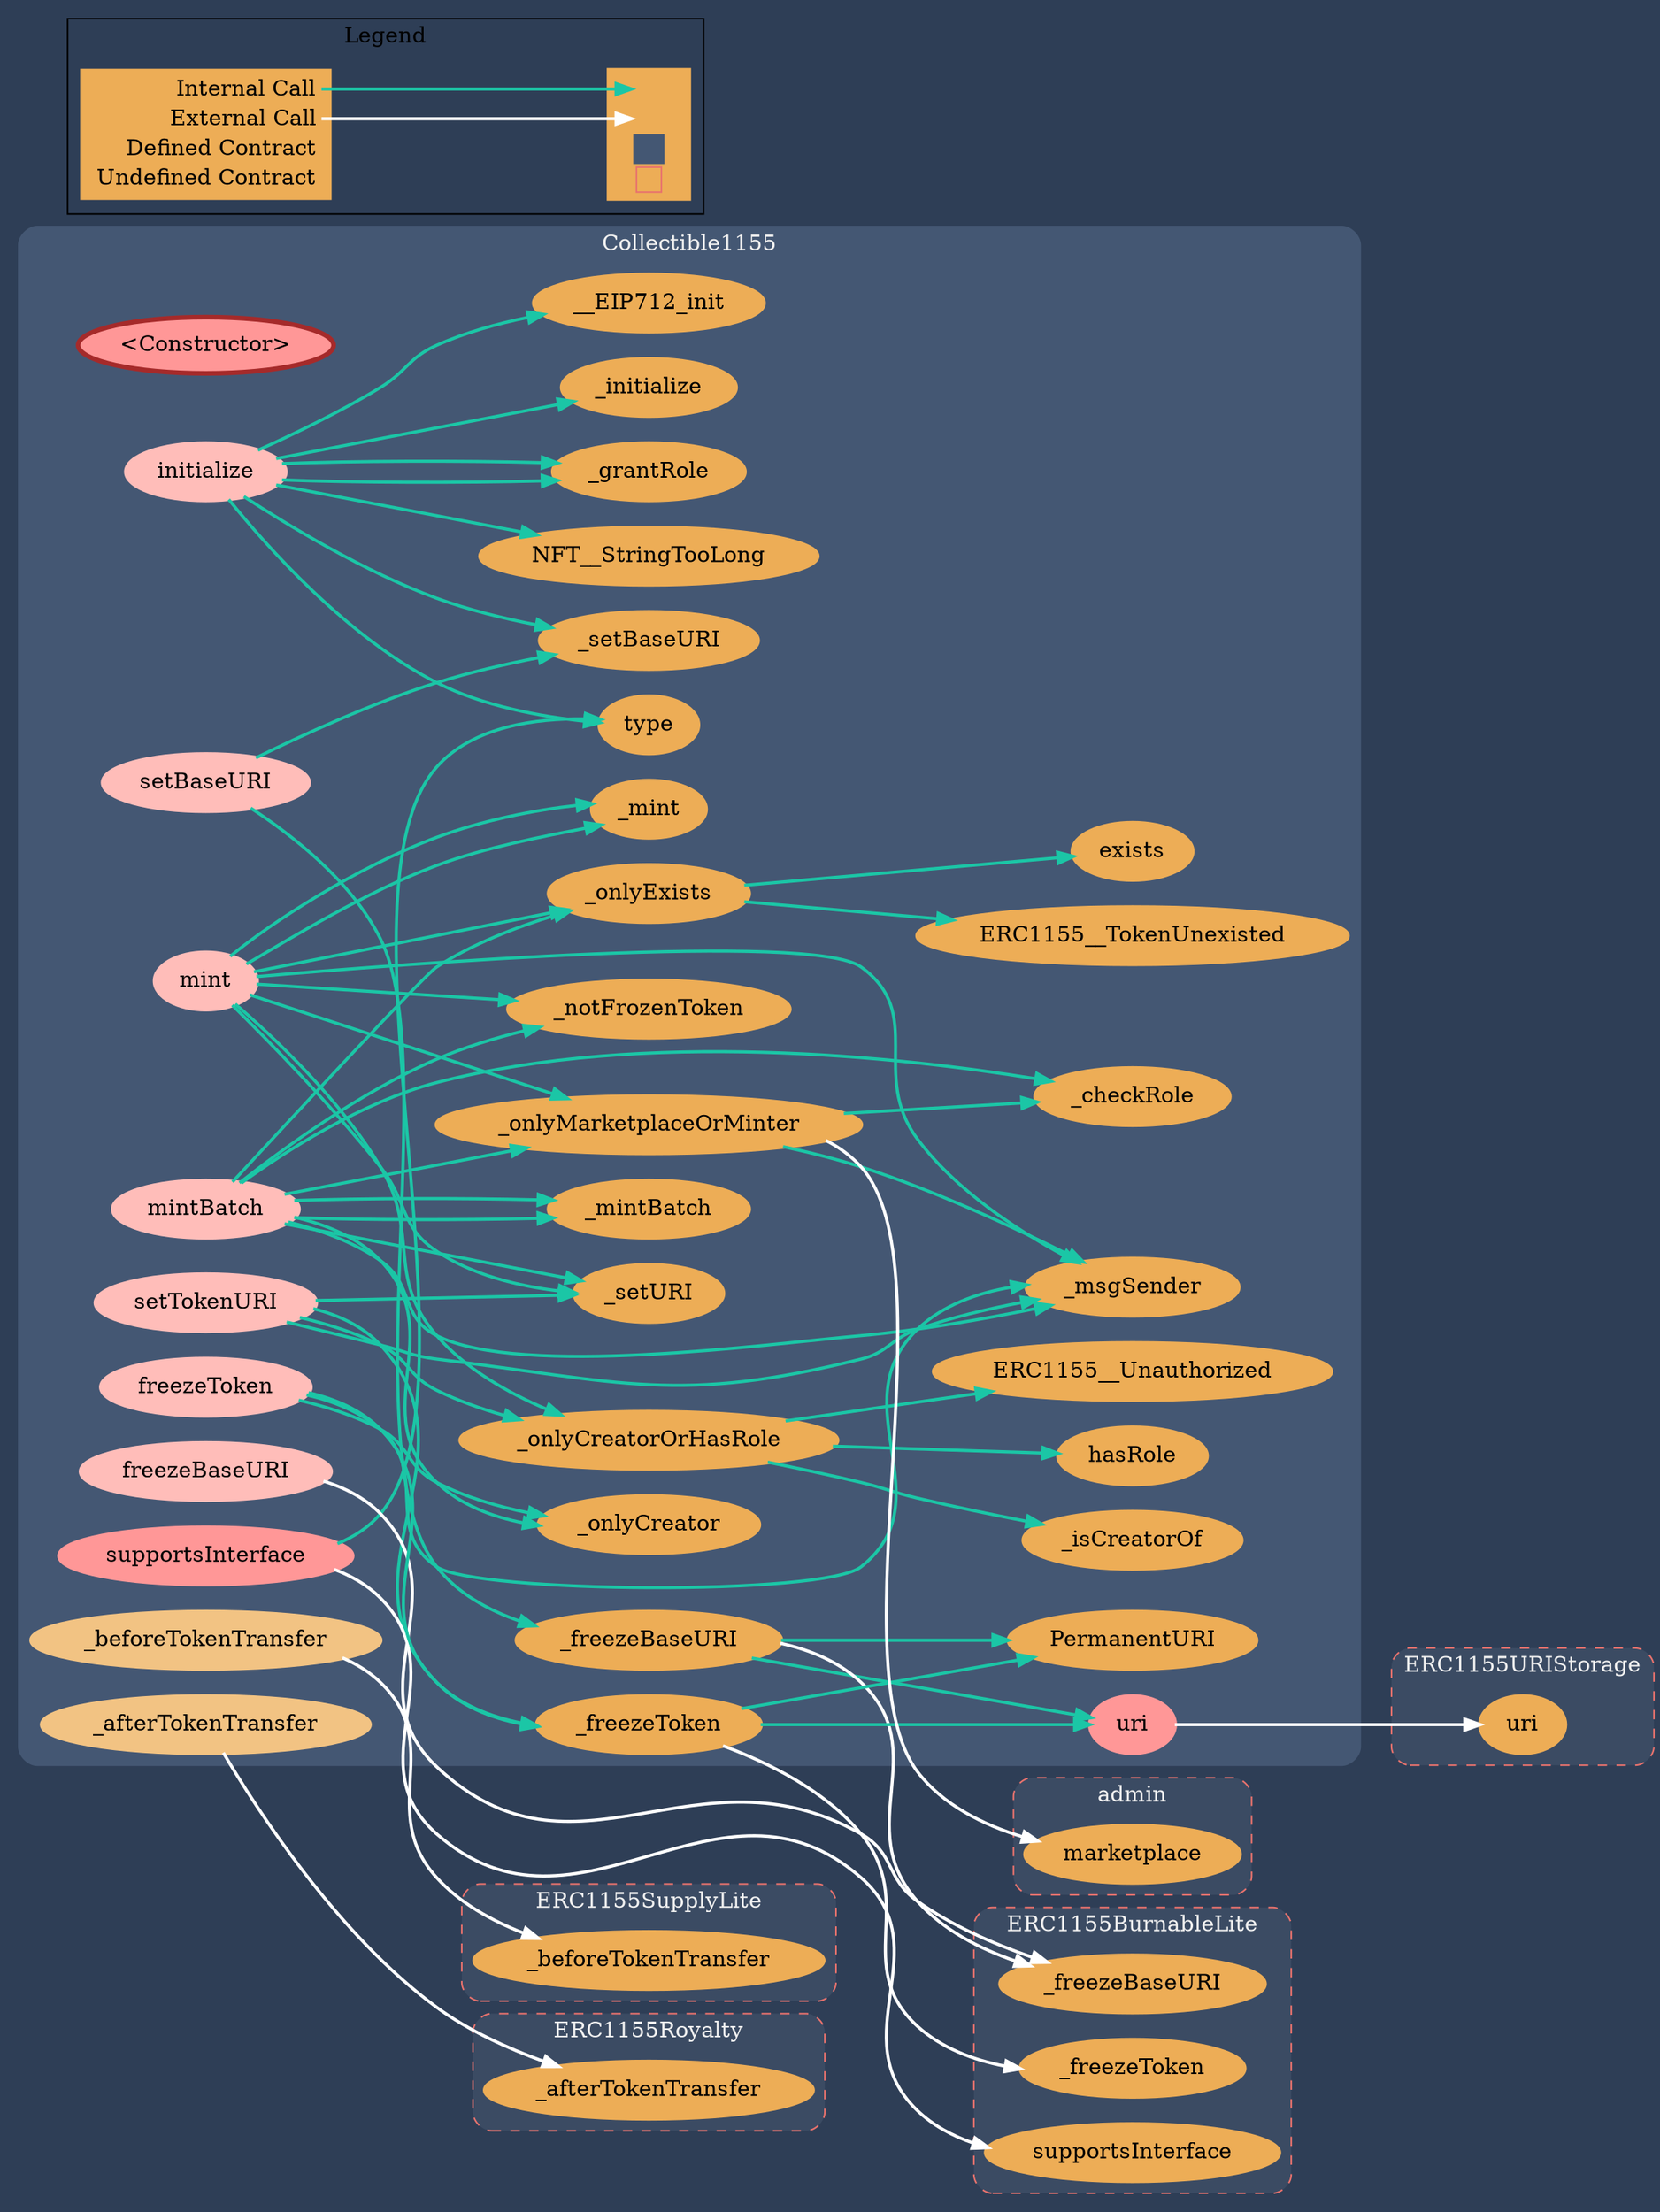 digraph G {
  graph [ ratio = "auto", page = "100", compound =true, bgcolor = "#2e3e56" ];
  node [ style = "filled", fillcolor = "#edad56", color = "#edad56", penwidth =3 ];
  edge [ color = "#fcfcfc", penwidth =2, fontname = "helvetica Neue Ultra Light" ];
subgraph "clusterCollectible1155" {
  graph [ label = "Collectible1155", color = "#445773", fontcolor = "#f0f0f0", style = "rounded", bgcolor = "#445773" ];
  "Collectible1155.<Constructor>" [ label = "<Constructor>", color = "brown", fillcolor = "#FF9797" ];
  "Collectible1155.initialize" [ label = "initialize", color = "#ffbdb9", fillcolor = "#ffbdb9" ];
  "Collectible1155.mint" [ label = "mint", color = "#ffbdb9", fillcolor = "#ffbdb9" ];
  "Collectible1155.mintBatch" [ label = "mintBatch", color = "#ffbdb9", fillcolor = "#ffbdb9" ];
  "Collectible1155.setTokenURI" [ label = "setTokenURI", color = "#ffbdb9", fillcolor = "#ffbdb9" ];
  "Collectible1155.uri" [ label = "uri", color = "#FF9797", fillcolor = "#FF9797" ];
  "Collectible1155.supportsInterface" [ label = "supportsInterface", color = "#FF9797", fillcolor = "#FF9797" ];
  "Collectible1155.setBaseURI" [ label = "setBaseURI", color = "#ffbdb9", fillcolor = "#ffbdb9" ];
  "Collectible1155.freezeBaseURI" [ label = "freezeBaseURI", color = "#ffbdb9", fillcolor = "#ffbdb9" ];
  "Collectible1155._beforeTokenTransfer" [ label = "_beforeTokenTransfer", color = "#f2c383", fillcolor = "#f2c383" ];
  "Collectible1155._afterTokenTransfer" [ label = "_afterTokenTransfer", color = "#f2c383", fillcolor = "#f2c383" ];
  "Collectible1155.freezeToken" [ label = "freezeToken", color = "#ffbdb9", fillcolor = "#ffbdb9" ];
  "Collectible1155._freezeBaseURI" [ label = "_freezeBaseURI" ];
  "Collectible1155._freezeToken" [ label = "_freezeToken" ];
  "Collectible1155._onlyCreatorOrHasRole" [ label = "_onlyCreatorOrHasRole" ];
  "Collectible1155._onlyExists" [ label = "_onlyExists" ];
  "Collectible1155._onlyMarketplaceOrMinter" [ label = "_onlyMarketplaceOrMinter" ];
  "Collectible1155.NFT__StringTooLong" [ label = "NFT__StringTooLong" ];
  "Collectible1155._setBaseURI" [ label = "_setBaseURI" ];
  "Collectible1155._grantRole" [ label = "_grantRole" ];
  "Collectible1155._initialize" [ label = "_initialize" ];
  "Collectible1155.__EIP712_init" [ label = "__EIP712_init" ];
  "Collectible1155.type" [ label = "type" ];
  "Collectible1155._notFrozenToken" [ label = "_notFrozenToken" ];
  "Collectible1155._msgSender" [ label = "_msgSender" ];
  "Collectible1155._mint" [ label = "_mint" ];
  "Collectible1155._setURI" [ label = "_setURI" ];
  "Collectible1155._checkRole" [ label = "_checkRole" ];
  "Collectible1155._onlyCreator" [ label = "_onlyCreator" ];
  "Collectible1155._mintBatch" [ label = "_mintBatch" ];
  "Collectible1155.PermanentURI" [ label = "PermanentURI" ];
  "Collectible1155._isCreatorOf" [ label = "_isCreatorOf" ];
  "Collectible1155.hasRole" [ label = "hasRole" ];
  "Collectible1155.ERC1155__Unauthorized" [ label = "ERC1155__Unauthorized" ];
  "Collectible1155.exists" [ label = "exists" ];
  "Collectible1155.ERC1155__TokenUnexisted" [ label = "ERC1155__TokenUnexisted" ];
}

subgraph "clusterERC1155URIStorage" {
  graph [ label = "ERC1155URIStorage", color = "#e8726d", fontcolor = "#f0f0f0", style = "rounded,dashed", bgcolor = "#3b4b63" ];
  "ERC1155URIStorage.uri" [ label = "uri" ];
}

subgraph "clusterERC1155BurnableLite" {
  graph [ label = "ERC1155BurnableLite", color = "#e8726d", fontcolor = "#f0f0f0", style = "rounded,dashed", bgcolor = "#3b4b63" ];
  "ERC1155BurnableLite.supportsInterface" [ label = "supportsInterface" ];
  "ERC1155BurnableLite._freezeBaseURI" [ label = "_freezeBaseURI" ];
  "ERC1155BurnableLite._freezeToken" [ label = "_freezeToken" ];
}

subgraph "clusterERC1155SupplyLite" {
  graph [ label = "ERC1155SupplyLite", color = "#e8726d", fontcolor = "#f0f0f0", style = "rounded,dashed", bgcolor = "#3b4b63" ];
  "ERC1155SupplyLite._beforeTokenTransfer" [ label = "_beforeTokenTransfer" ];
}

subgraph "clusterERC1155Royalty" {
  graph [ label = "ERC1155Royalty", color = "#e8726d", fontcolor = "#f0f0f0", style = "rounded,dashed", bgcolor = "#3b4b63" ];
  "ERC1155Royalty._afterTokenTransfer" [ label = "_afterTokenTransfer" ];
}

subgraph "clusteradmin" {
  graph [ label = "admin", color = "#e8726d", fontcolor = "#f0f0f0", style = "rounded,dashed", bgcolor = "#3b4b63" ];
  "admin.marketplace" [ label = "marketplace" ];
}

  "Collectible1155.initialize";
  "Collectible1155.NFT__StringTooLong";
  "Collectible1155._setBaseURI";
  "Collectible1155._grantRole";
  "Collectible1155._initialize";
  "Collectible1155.__EIP712_init";
  "Collectible1155.type";
  "Collectible1155.mint";
  "Collectible1155._onlyExists";
  "Collectible1155._notFrozenToken";
  "Collectible1155._msgSender";
  "Collectible1155._onlyCreatorOrHasRole";
  "Collectible1155._mint";
  "Collectible1155._onlyMarketplaceOrMinter";
  "Collectible1155._setURI";
  "Collectible1155.mintBatch";
  "Collectible1155._checkRole";
  "Collectible1155._onlyCreator";
  "Collectible1155._mintBatch";
  "Collectible1155.setTokenURI";
  "Collectible1155._freezeToken";
  "Collectible1155.uri";
  "ERC1155URIStorage.uri";
  "Collectible1155.supportsInterface";
  "ERC1155BurnableLite.supportsInterface";
  "Collectible1155.setBaseURI";
  "Collectible1155._freezeBaseURI";
  "Collectible1155.freezeBaseURI";
  "ERC1155BurnableLite._freezeBaseURI";
  "Collectible1155._beforeTokenTransfer";
  "ERC1155SupplyLite._beforeTokenTransfer";
  "Collectible1155._afterTokenTransfer";
  "ERC1155Royalty._afterTokenTransfer";
  "Collectible1155.freezeToken";
  "Collectible1155.PermanentURI";
  "ERC1155BurnableLite._freezeToken";
  "Collectible1155._isCreatorOf";
  "Collectible1155.hasRole";
  "Collectible1155.ERC1155__Unauthorized";
  "Collectible1155.exists";
  "Collectible1155.ERC1155__TokenUnexisted";
  "admin.marketplace";
  "Collectible1155.initialize" -> "Collectible1155.NFT__StringTooLong" [ color = "#1bc6a6" ];
  "Collectible1155.initialize" -> "Collectible1155._setBaseURI" [ color = "#1bc6a6" ];
  "Collectible1155.initialize" -> "Collectible1155._grantRole" [ color = "#1bc6a6" ];
  "Collectible1155.initialize" -> "Collectible1155._grantRole" [ color = "#1bc6a6" ];
  "Collectible1155.initialize" -> "Collectible1155._initialize" [ color = "#1bc6a6" ];
  "Collectible1155.initialize" -> "Collectible1155.__EIP712_init" [ color = "#1bc6a6" ];
  "Collectible1155.initialize" -> "Collectible1155.type" [ color = "#1bc6a6" ];
  "Collectible1155.mint" -> "Collectible1155._onlyExists" [ color = "#1bc6a6" ];
  "Collectible1155.mint" -> "Collectible1155._notFrozenToken" [ color = "#1bc6a6" ];
  "Collectible1155.mint" -> "Collectible1155._msgSender" [ color = "#1bc6a6" ];
  "Collectible1155.mint" -> "Collectible1155._onlyCreatorOrHasRole" [ color = "#1bc6a6" ];
  "Collectible1155.mint" -> "Collectible1155._mint" [ color = "#1bc6a6" ];
  "Collectible1155.mint" -> "Collectible1155._onlyMarketplaceOrMinter" [ color = "#1bc6a6" ];
  "Collectible1155.mint" -> "Collectible1155._mint" [ color = "#1bc6a6" ];
  "Collectible1155.mint" -> "Collectible1155._setURI" [ color = "#1bc6a6" ];
  "Collectible1155.mintBatch" -> "Collectible1155._msgSender" [ color = "#1bc6a6" ];
  "Collectible1155.mintBatch" -> "Collectible1155._checkRole" [ color = "#1bc6a6" ];
  "Collectible1155.mintBatch" -> "Collectible1155._onlyExists" [ color = "#1bc6a6" ];
  "Collectible1155.mintBatch" -> "Collectible1155._notFrozenToken" [ color = "#1bc6a6" ];
  "Collectible1155.mintBatch" -> "Collectible1155._onlyCreator" [ color = "#1bc6a6" ];
  "Collectible1155.mintBatch" -> "Collectible1155._mintBatch" [ color = "#1bc6a6" ];
  "Collectible1155.mintBatch" -> "Collectible1155._onlyMarketplaceOrMinter" [ color = "#1bc6a6" ];
  "Collectible1155.mintBatch" -> "Collectible1155._setURI" [ color = "#1bc6a6" ];
  "Collectible1155.mintBatch" -> "Collectible1155._mintBatch" [ color = "#1bc6a6" ];
  "Collectible1155.setTokenURI" -> "Collectible1155._onlyCreatorOrHasRole" [ color = "#1bc6a6" ];
  "Collectible1155.setTokenURI" -> "Collectible1155._msgSender" [ color = "#1bc6a6" ];
  "Collectible1155.setTokenURI" -> "Collectible1155._setURI" [ color = "#1bc6a6" ];
  "Collectible1155.setTokenURI" -> "Collectible1155._freezeToken" [ color = "#1bc6a6" ];
  "Collectible1155.uri" -> "ERC1155URIStorage.uri" [ color = "white" ];
  "Collectible1155.supportsInterface" -> "Collectible1155.type" [ color = "#1bc6a6" ];
  "Collectible1155.supportsInterface" -> "ERC1155BurnableLite.supportsInterface" [ color = "white" ];
  "Collectible1155.setBaseURI" -> "Collectible1155._setBaseURI" [ color = "#1bc6a6" ];
  "Collectible1155.setBaseURI" -> "Collectible1155._freezeBaseURI" [ color = "#1bc6a6" ];
  "Collectible1155.freezeBaseURI" -> "ERC1155BurnableLite._freezeBaseURI" [ color = "white" ];
  "Collectible1155._beforeTokenTransfer" -> "ERC1155SupplyLite._beforeTokenTransfer" [ color = "white" ];
  "Collectible1155._afterTokenTransfer" -> "ERC1155Royalty._afterTokenTransfer" [ color = "white" ];
  "Collectible1155.freezeToken" -> "Collectible1155._onlyCreator" [ color = "#1bc6a6" ];
  "Collectible1155.freezeToken" -> "Collectible1155._msgSender" [ color = "#1bc6a6" ];
  "Collectible1155.freezeToken" -> "Collectible1155._freezeToken" [ color = "#1bc6a6" ];
  "Collectible1155._freezeBaseURI" -> "ERC1155BurnableLite._freezeBaseURI" [ color = "white" ];
  "Collectible1155._freezeBaseURI" -> "Collectible1155.PermanentURI" [ color = "#1bc6a6" ];
  "Collectible1155._freezeBaseURI" -> "Collectible1155.uri" [ color = "#1bc6a6" ];
  "Collectible1155._freezeToken" -> "ERC1155BurnableLite._freezeToken" [ color = "white" ];
  "Collectible1155._freezeToken" -> "Collectible1155.PermanentURI" [ color = "#1bc6a6" ];
  "Collectible1155._freezeToken" -> "Collectible1155.uri" [ color = "#1bc6a6" ];
  "Collectible1155._onlyCreatorOrHasRole" -> "Collectible1155._isCreatorOf" [ color = "#1bc6a6" ];
  "Collectible1155._onlyCreatorOrHasRole" -> "Collectible1155.hasRole" [ color = "#1bc6a6" ];
  "Collectible1155._onlyCreatorOrHasRole" -> "Collectible1155.ERC1155__Unauthorized" [ color = "#1bc6a6" ];
  "Collectible1155._onlyExists" -> "Collectible1155.exists" [ color = "#1bc6a6" ];
  "Collectible1155._onlyExists" -> "Collectible1155.ERC1155__TokenUnexisted" [ color = "#1bc6a6" ];
  "Collectible1155._onlyMarketplaceOrMinter" -> "Collectible1155._msgSender" [ color = "#1bc6a6" ];
  "Collectible1155._onlyMarketplaceOrMinter" -> "admin.marketplace" [ color = "white" ];
  "Collectible1155._onlyMarketplaceOrMinter" -> "Collectible1155._checkRole" [ color = "#1bc6a6" ];


rankdir=LR
node [shape=plaintext]
subgraph cluster_01 { 
label = "Legend";
key [label=<<table border="0" cellpadding="2" cellspacing="0" cellborder="0">
  <tr><td align="right" port="i1">Internal Call</td></tr>
  <tr><td align="right" port="i2">External Call</td></tr>
  <tr><td align="right" port="i3">Defined Contract</td></tr>
  <tr><td align="right" port="i4">Undefined Contract</td></tr>
  </table>>]
key2 [label=<<table border="0" cellpadding="2" cellspacing="0" cellborder="0">
  <tr><td port="i1">&nbsp;&nbsp;&nbsp;</td></tr>
  <tr><td port="i2">&nbsp;&nbsp;&nbsp;</td></tr>
  <tr><td port="i3" bgcolor="#445773">&nbsp;&nbsp;&nbsp;</td></tr>
  <tr><td port="i4">
    <table border="1" cellborder="0" cellspacing="0" cellpadding="7" color="#e8726d">
      <tr>
       <td></td>
      </tr>
     </table>
  </td></tr>
  </table>>]
key:i1:e -> key2:i1:w [color="#1bc6a6"]
key:i2:e -> key2:i2:w [color="white"]
}
}
